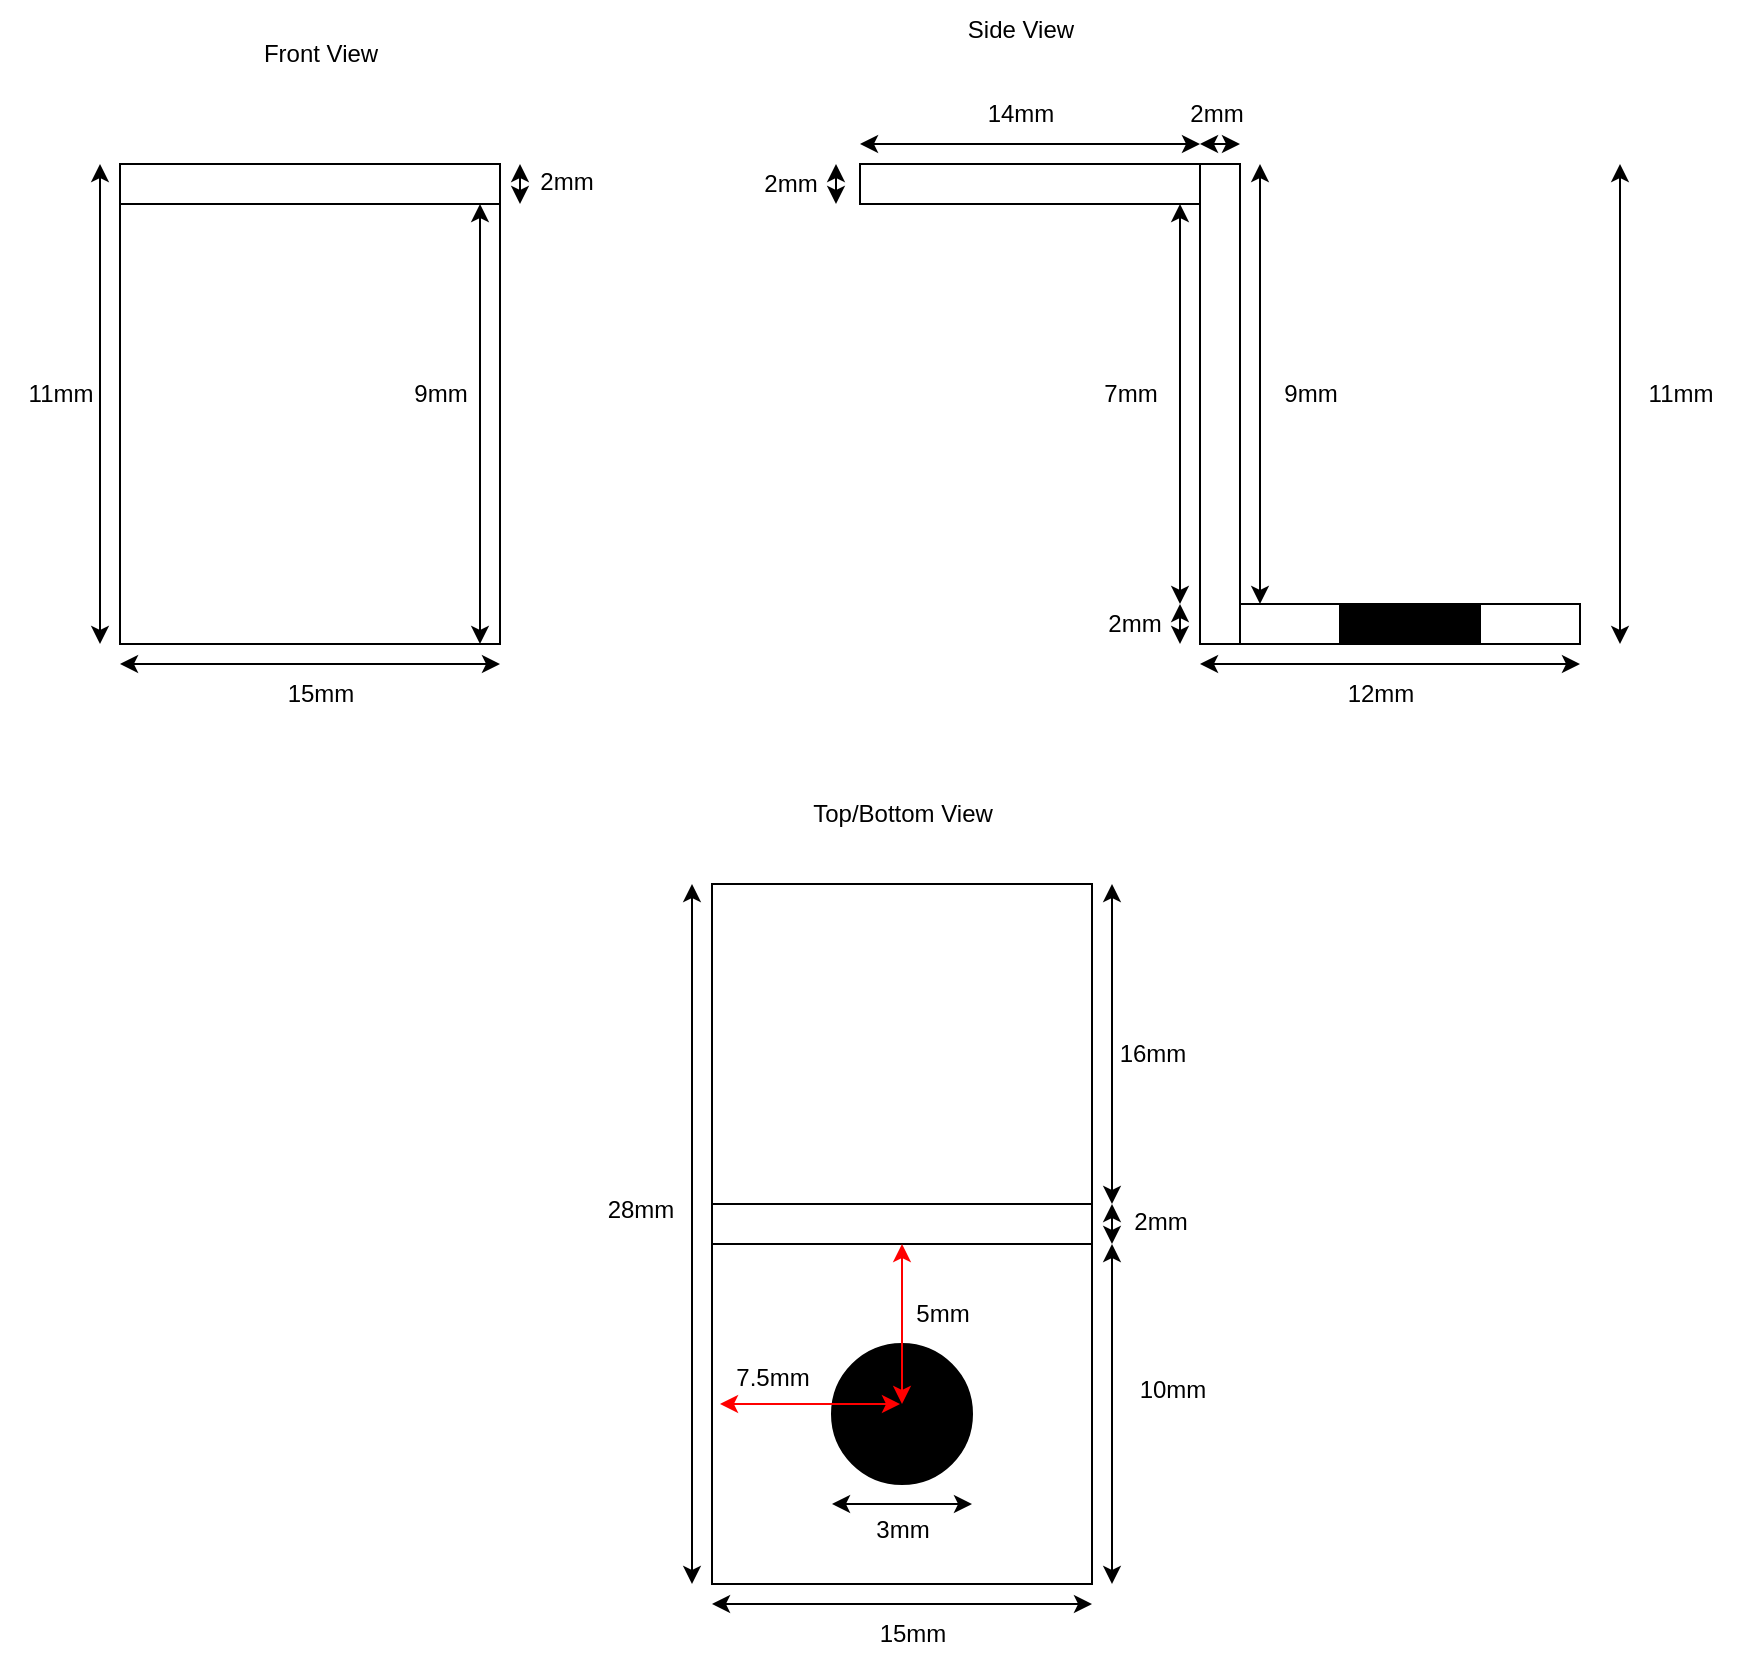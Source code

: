 <mxfile version="21.7.5" type="device">
  <diagram name="Page-1" id="BsBtJZdpCbDv1z-KSwcp">
    <mxGraphModel dx="1717" dy="928" grid="1" gridSize="10" guides="0" tooltips="1" connect="0" arrows="1" fold="1" page="1" pageScale="1" pageWidth="850" pageHeight="1100" math="0" shadow="0">
      <root>
        <mxCell id="0" />
        <mxCell id="1" parent="0" />
        <mxCell id="3qwupKvCChIxQBftvshP-12" value="" style="rounded=0;whiteSpace=wrap;html=1;" vertex="1" parent="1">
          <mxGeometry x="416" y="780" width="190" height="170" as="geometry" />
        </mxCell>
        <mxCell id="a0Z6yYnH_JX3d70lrLju-1" value="" style="rounded=0;whiteSpace=wrap;html=1;" parent="1" vertex="1">
          <mxGeometry x="120" y="240" width="190" height="240" as="geometry" />
        </mxCell>
        <mxCell id="a0Z6yYnH_JX3d70lrLju-2" value="Front View" style="text;html=1;align=center;verticalAlign=middle;resizable=0;points=[];autosize=1;strokeColor=none;fillColor=none;" parent="1" vertex="1">
          <mxGeometry x="180" y="170" width="80" height="30" as="geometry" />
        </mxCell>
        <mxCell id="a0Z6yYnH_JX3d70lrLju-3" value="Top/Bottom View" style="text;html=1;align=center;verticalAlign=middle;resizable=0;points=[];autosize=1;strokeColor=none;fillColor=none;" parent="1" vertex="1">
          <mxGeometry x="456" y="550" width="110" height="30" as="geometry" />
        </mxCell>
        <mxCell id="a0Z6yYnH_JX3d70lrLju-4" value="" style="rounded=0;whiteSpace=wrap;html=1;" parent="1" vertex="1">
          <mxGeometry x="120" y="240" width="190" height="20" as="geometry" />
        </mxCell>
        <mxCell id="a0Z6yYnH_JX3d70lrLju-6" value="" style="rounded=0;whiteSpace=wrap;html=1;" parent="1" vertex="1">
          <mxGeometry x="416" y="600" width="190" height="170" as="geometry" />
        </mxCell>
        <mxCell id="a0Z6yYnH_JX3d70lrLju-7" value="" style="rounded=0;whiteSpace=wrap;html=1;" parent="1" vertex="1">
          <mxGeometry x="660" y="240" width="20" height="240" as="geometry" />
        </mxCell>
        <mxCell id="a0Z6yYnH_JX3d70lrLju-8" value="Side View" style="text;html=1;align=center;verticalAlign=middle;resizable=0;points=[];autosize=1;strokeColor=none;fillColor=none;" parent="1" vertex="1">
          <mxGeometry x="530" y="158" width="80" height="30" as="geometry" />
        </mxCell>
        <mxCell id="a0Z6yYnH_JX3d70lrLju-9" value="" style="rounded=0;whiteSpace=wrap;html=1;" parent="1" vertex="1">
          <mxGeometry x="490" y="240" width="170" height="20" as="geometry" />
        </mxCell>
        <mxCell id="a0Z6yYnH_JX3d70lrLju-10" value="" style="rounded=0;whiteSpace=wrap;html=1;" parent="1" vertex="1">
          <mxGeometry x="680" y="460" width="170" height="20" as="geometry" />
        </mxCell>
        <mxCell id="a0Z6yYnH_JX3d70lrLju-14" value="" style="endArrow=classic;startArrow=classic;html=1;rounded=0;" parent="1" edge="1">
          <mxGeometry width="50" height="50" relative="1" as="geometry">
            <mxPoint x="478" y="260" as="sourcePoint" />
            <mxPoint x="478" y="240" as="targetPoint" />
          </mxGeometry>
        </mxCell>
        <mxCell id="a0Z6yYnH_JX3d70lrLju-15" value="" style="endArrow=classic;startArrow=classic;html=1;rounded=0;" parent="1" edge="1">
          <mxGeometry width="50" height="50" relative="1" as="geometry">
            <mxPoint x="660" y="230" as="sourcePoint" />
            <mxPoint x="680" y="230" as="targetPoint" />
          </mxGeometry>
        </mxCell>
        <mxCell id="a0Z6yYnH_JX3d70lrLju-16" value="" style="endArrow=classic;startArrow=classic;html=1;rounded=0;" parent="1" edge="1">
          <mxGeometry width="50" height="50" relative="1" as="geometry">
            <mxPoint x="320" y="260" as="sourcePoint" />
            <mxPoint x="320" y="240" as="targetPoint" />
          </mxGeometry>
        </mxCell>
        <mxCell id="a0Z6yYnH_JX3d70lrLju-18" value="" style="endArrow=classic;startArrow=classic;html=1;rounded=0;" parent="1" edge="1">
          <mxGeometry width="50" height="50" relative="1" as="geometry">
            <mxPoint x="110" y="480" as="sourcePoint" />
            <mxPoint x="110" y="240" as="targetPoint" />
          </mxGeometry>
        </mxCell>
        <mxCell id="a0Z6yYnH_JX3d70lrLju-20" value="2mm" style="text;html=1;align=center;verticalAlign=middle;resizable=0;points=[];autosize=1;strokeColor=none;fillColor=none;" parent="1" vertex="1">
          <mxGeometry x="430" y="235" width="50" height="30" as="geometry" />
        </mxCell>
        <mxCell id="a0Z6yYnH_JX3d70lrLju-21" value="2mm" style="text;html=1;align=center;verticalAlign=middle;resizable=0;points=[];autosize=1;strokeColor=none;fillColor=none;" parent="1" vertex="1">
          <mxGeometry x="643" y="200" width="50" height="30" as="geometry" />
        </mxCell>
        <mxCell id="a0Z6yYnH_JX3d70lrLju-22" value="2mm" style="text;html=1;align=center;verticalAlign=middle;resizable=0;points=[];autosize=1;strokeColor=none;fillColor=none;" parent="1" vertex="1">
          <mxGeometry x="318" y="234" width="50" height="30" as="geometry" />
        </mxCell>
        <mxCell id="a0Z6yYnH_JX3d70lrLju-24" value="11mm" style="text;html=1;align=center;verticalAlign=middle;resizable=0;points=[];autosize=1;strokeColor=none;fillColor=none;" parent="1" vertex="1">
          <mxGeometry x="60" y="340" width="60" height="30" as="geometry" />
        </mxCell>
        <mxCell id="a0Z6yYnH_JX3d70lrLju-25" value="" style="endArrow=classic;startArrow=classic;html=1;rounded=0;" parent="1" edge="1">
          <mxGeometry width="50" height="50" relative="1" as="geometry">
            <mxPoint x="300" y="480" as="sourcePoint" />
            <mxPoint x="300" y="260" as="targetPoint" />
          </mxGeometry>
        </mxCell>
        <mxCell id="a0Z6yYnH_JX3d70lrLju-26" value="9mm" style="text;html=1;align=center;verticalAlign=middle;resizable=0;points=[];autosize=1;strokeColor=none;fillColor=none;" parent="1" vertex="1">
          <mxGeometry x="255" y="340" width="50" height="30" as="geometry" />
        </mxCell>
        <mxCell id="a0Z6yYnH_JX3d70lrLju-27" value="" style="endArrow=classic;startArrow=classic;html=1;rounded=0;" parent="1" edge="1">
          <mxGeometry width="50" height="50" relative="1" as="geometry">
            <mxPoint x="120" y="490" as="sourcePoint" />
            <mxPoint x="310" y="490" as="targetPoint" />
          </mxGeometry>
        </mxCell>
        <mxCell id="a0Z6yYnH_JX3d70lrLju-28" value="15mm" style="text;html=1;align=center;verticalAlign=middle;resizable=0;points=[];autosize=1;strokeColor=none;fillColor=none;" parent="1" vertex="1">
          <mxGeometry x="190" y="490" width="60" height="30" as="geometry" />
        </mxCell>
        <mxCell id="a0Z6yYnH_JX3d70lrLju-29" value="" style="endArrow=classic;startArrow=classic;html=1;rounded=0;" parent="1" edge="1">
          <mxGeometry width="50" height="50" relative="1" as="geometry">
            <mxPoint x="650" y="460" as="sourcePoint" />
            <mxPoint x="650" y="260" as="targetPoint" />
          </mxGeometry>
        </mxCell>
        <mxCell id="a0Z6yYnH_JX3d70lrLju-30" value="7mm" style="text;html=1;align=center;verticalAlign=middle;resizable=0;points=[];autosize=1;strokeColor=none;fillColor=none;" parent="1" vertex="1">
          <mxGeometry x="600" y="340" width="50" height="30" as="geometry" />
        </mxCell>
        <mxCell id="a0Z6yYnH_JX3d70lrLju-31" value="" style="endArrow=classic;startArrow=classic;html=1;rounded=0;" parent="1" edge="1">
          <mxGeometry width="50" height="50" relative="1" as="geometry">
            <mxPoint x="870" y="480" as="sourcePoint" />
            <mxPoint x="870" y="240" as="targetPoint" />
          </mxGeometry>
        </mxCell>
        <mxCell id="a0Z6yYnH_JX3d70lrLju-32" value="11mm" style="text;html=1;align=center;verticalAlign=middle;resizable=0;points=[];autosize=1;strokeColor=none;fillColor=none;" parent="1" vertex="1">
          <mxGeometry x="870" y="340" width="60" height="30" as="geometry" />
        </mxCell>
        <mxCell id="a0Z6yYnH_JX3d70lrLju-33" value="" style="endArrow=classic;startArrow=classic;html=1;rounded=0;" parent="1" edge="1">
          <mxGeometry width="50" height="50" relative="1" as="geometry">
            <mxPoint x="850" y="490" as="sourcePoint" />
            <mxPoint x="660" y="490" as="targetPoint" />
          </mxGeometry>
        </mxCell>
        <mxCell id="a0Z6yYnH_JX3d70lrLju-34" value="12mm" style="text;html=1;align=center;verticalAlign=middle;resizable=0;points=[];autosize=1;strokeColor=none;fillColor=none;" parent="1" vertex="1">
          <mxGeometry x="720" y="490" width="60" height="30" as="geometry" />
        </mxCell>
        <mxCell id="a0Z6yYnH_JX3d70lrLju-35" value="" style="endArrow=classic;startArrow=classic;html=1;rounded=0;" parent="1" edge="1">
          <mxGeometry width="50" height="50" relative="1" as="geometry">
            <mxPoint x="660" y="230" as="sourcePoint" />
            <mxPoint x="490" y="230" as="targetPoint" />
          </mxGeometry>
        </mxCell>
        <mxCell id="a0Z6yYnH_JX3d70lrLju-36" value="14mm" style="text;html=1;align=center;verticalAlign=middle;resizable=0;points=[];autosize=1;strokeColor=none;fillColor=none;" parent="1" vertex="1">
          <mxGeometry x="540" y="200" width="60" height="30" as="geometry" />
        </mxCell>
        <mxCell id="a0Z6yYnH_JX3d70lrLju-39" value="" style="rounded=0;whiteSpace=wrap;html=1;fillColor=#000000;" parent="1" vertex="1">
          <mxGeometry x="730" y="460" width="70" height="20" as="geometry" />
        </mxCell>
        <mxCell id="a0Z6yYnH_JX3d70lrLju-40" value="" style="endArrow=classic;startArrow=classic;html=1;rounded=0;" parent="1" edge="1">
          <mxGeometry width="50" height="50" relative="1" as="geometry">
            <mxPoint x="616" y="760" as="sourcePoint" />
            <mxPoint x="616" y="600" as="targetPoint" />
          </mxGeometry>
        </mxCell>
        <mxCell id="a0Z6yYnH_JX3d70lrLju-41" value="16mm" style="text;html=1;align=center;verticalAlign=middle;resizable=0;points=[];autosize=1;strokeColor=none;fillColor=none;" parent="1" vertex="1">
          <mxGeometry x="606" y="670" width="60" height="30" as="geometry" />
        </mxCell>
        <mxCell id="3qwupKvCChIxQBftvshP-11" value="" style="rounded=0;whiteSpace=wrap;html=1;" vertex="1" parent="1">
          <mxGeometry x="416" y="760" width="190" height="20" as="geometry" />
        </mxCell>
        <mxCell id="3qwupKvCChIxQBftvshP-13" value="9mm" style="text;html=1;align=center;verticalAlign=middle;resizable=0;points=[];autosize=1;strokeColor=none;fillColor=none;" vertex="1" parent="1">
          <mxGeometry x="690" y="340" width="50" height="30" as="geometry" />
        </mxCell>
        <mxCell id="3qwupKvCChIxQBftvshP-14" value="" style="endArrow=classic;startArrow=classic;html=1;rounded=0;" edge="1" parent="1">
          <mxGeometry width="50" height="50" relative="1" as="geometry">
            <mxPoint x="690" y="460" as="sourcePoint" />
            <mxPoint x="690" y="240" as="targetPoint" />
          </mxGeometry>
        </mxCell>
        <mxCell id="3qwupKvCChIxQBftvshP-15" value="" style="endArrow=classic;startArrow=classic;html=1;rounded=0;" edge="1" parent="1">
          <mxGeometry width="50" height="50" relative="1" as="geometry">
            <mxPoint x="650" y="480" as="sourcePoint" />
            <mxPoint x="650" y="460" as="targetPoint" />
          </mxGeometry>
        </mxCell>
        <mxCell id="3qwupKvCChIxQBftvshP-16" value="2mm" style="text;html=1;align=center;verticalAlign=middle;resizable=0;points=[];autosize=1;strokeColor=none;fillColor=none;" vertex="1" parent="1">
          <mxGeometry x="602" y="455" width="50" height="30" as="geometry" />
        </mxCell>
        <mxCell id="3qwupKvCChIxQBftvshP-17" value="" style="ellipse;whiteSpace=wrap;html=1;aspect=fixed;fillColor=#000000;" vertex="1" parent="1">
          <mxGeometry x="476" y="830" width="70" height="70" as="geometry" />
        </mxCell>
        <mxCell id="3qwupKvCChIxQBftvshP-18" value="" style="endArrow=classic;startArrow=classic;html=1;rounded=0;strokeColor=#FF0000;" edge="1" parent="1">
          <mxGeometry width="50" height="50" relative="1" as="geometry">
            <mxPoint x="511" y="860" as="sourcePoint" />
            <mxPoint x="511" y="780" as="targetPoint" />
          </mxGeometry>
        </mxCell>
        <mxCell id="3qwupKvCChIxQBftvshP-19" value="5mm" style="text;html=1;align=center;verticalAlign=middle;resizable=0;points=[];autosize=1;strokeColor=none;fillColor=none;" vertex="1" parent="1">
          <mxGeometry x="506" y="800" width="50" height="30" as="geometry" />
        </mxCell>
        <mxCell id="3qwupKvCChIxQBftvshP-20" value="" style="endArrow=classic;startArrow=classic;html=1;rounded=0;" edge="1" parent="1">
          <mxGeometry width="50" height="50" relative="1" as="geometry">
            <mxPoint x="476" y="910" as="sourcePoint" />
            <mxPoint x="546" y="910" as="targetPoint" />
          </mxGeometry>
        </mxCell>
        <mxCell id="3qwupKvCChIxQBftvshP-21" value="" style="endArrow=classic;startArrow=classic;html=1;rounded=0;strokeColor=#FF0000;" edge="1" parent="1">
          <mxGeometry width="50" height="50" relative="1" as="geometry">
            <mxPoint x="510" y="860" as="sourcePoint" />
            <mxPoint x="420" y="860" as="targetPoint" />
          </mxGeometry>
        </mxCell>
        <mxCell id="3qwupKvCChIxQBftvshP-22" value="7.5mm" style="text;html=1;align=center;verticalAlign=middle;resizable=0;points=[];autosize=1;strokeColor=none;fillColor=none;" vertex="1" parent="1">
          <mxGeometry x="416" y="832" width="60" height="30" as="geometry" />
        </mxCell>
        <mxCell id="3qwupKvCChIxQBftvshP-23" value="3mm" style="text;html=1;align=center;verticalAlign=middle;resizable=0;points=[];autosize=1;strokeColor=none;fillColor=none;" vertex="1" parent="1">
          <mxGeometry x="486" y="908" width="50" height="30" as="geometry" />
        </mxCell>
        <mxCell id="3qwupKvCChIxQBftvshP-24" value="" style="endArrow=classic;startArrow=classic;html=1;rounded=0;" edge="1" parent="1">
          <mxGeometry width="50" height="50" relative="1" as="geometry">
            <mxPoint x="616" y="950" as="sourcePoint" />
            <mxPoint x="616" y="780" as="targetPoint" />
          </mxGeometry>
        </mxCell>
        <mxCell id="3qwupKvCChIxQBftvshP-25" value="10mm" style="text;html=1;align=center;verticalAlign=middle;resizable=0;points=[];autosize=1;strokeColor=none;fillColor=none;" vertex="1" parent="1">
          <mxGeometry x="616" y="838" width="60" height="30" as="geometry" />
        </mxCell>
        <mxCell id="3qwupKvCChIxQBftvshP-26" value="" style="endArrow=classic;startArrow=classic;html=1;rounded=0;" edge="1" parent="1">
          <mxGeometry width="50" height="50" relative="1" as="geometry">
            <mxPoint x="616" y="780" as="sourcePoint" />
            <mxPoint x="616" y="760" as="targetPoint" />
          </mxGeometry>
        </mxCell>
        <mxCell id="3qwupKvCChIxQBftvshP-27" value="2mm" style="text;html=1;align=center;verticalAlign=middle;resizable=0;points=[];autosize=1;strokeColor=none;fillColor=none;" vertex="1" parent="1">
          <mxGeometry x="615" y="754" width="50" height="30" as="geometry" />
        </mxCell>
        <mxCell id="3qwupKvCChIxQBftvshP-28" value="" style="endArrow=classic;startArrow=classic;html=1;rounded=0;" edge="1" parent="1">
          <mxGeometry width="50" height="50" relative="1" as="geometry">
            <mxPoint x="406" y="950" as="sourcePoint" />
            <mxPoint x="406" y="600" as="targetPoint" />
          </mxGeometry>
        </mxCell>
        <mxCell id="3qwupKvCChIxQBftvshP-29" value="28mm" style="text;html=1;align=center;verticalAlign=middle;resizable=0;points=[];autosize=1;strokeColor=none;fillColor=none;" vertex="1" parent="1">
          <mxGeometry x="350" y="748" width="60" height="30" as="geometry" />
        </mxCell>
        <mxCell id="3qwupKvCChIxQBftvshP-30" value="" style="endArrow=classic;startArrow=classic;html=1;rounded=0;" edge="1" parent="1">
          <mxGeometry width="50" height="50" relative="1" as="geometry">
            <mxPoint x="606" y="960" as="sourcePoint" />
            <mxPoint x="416" y="960" as="targetPoint" />
          </mxGeometry>
        </mxCell>
        <mxCell id="3qwupKvCChIxQBftvshP-31" value="15mm" style="text;html=1;align=center;verticalAlign=middle;resizable=0;points=[];autosize=1;strokeColor=none;fillColor=none;" vertex="1" parent="1">
          <mxGeometry x="486" y="960" width="60" height="30" as="geometry" />
        </mxCell>
      </root>
    </mxGraphModel>
  </diagram>
</mxfile>
